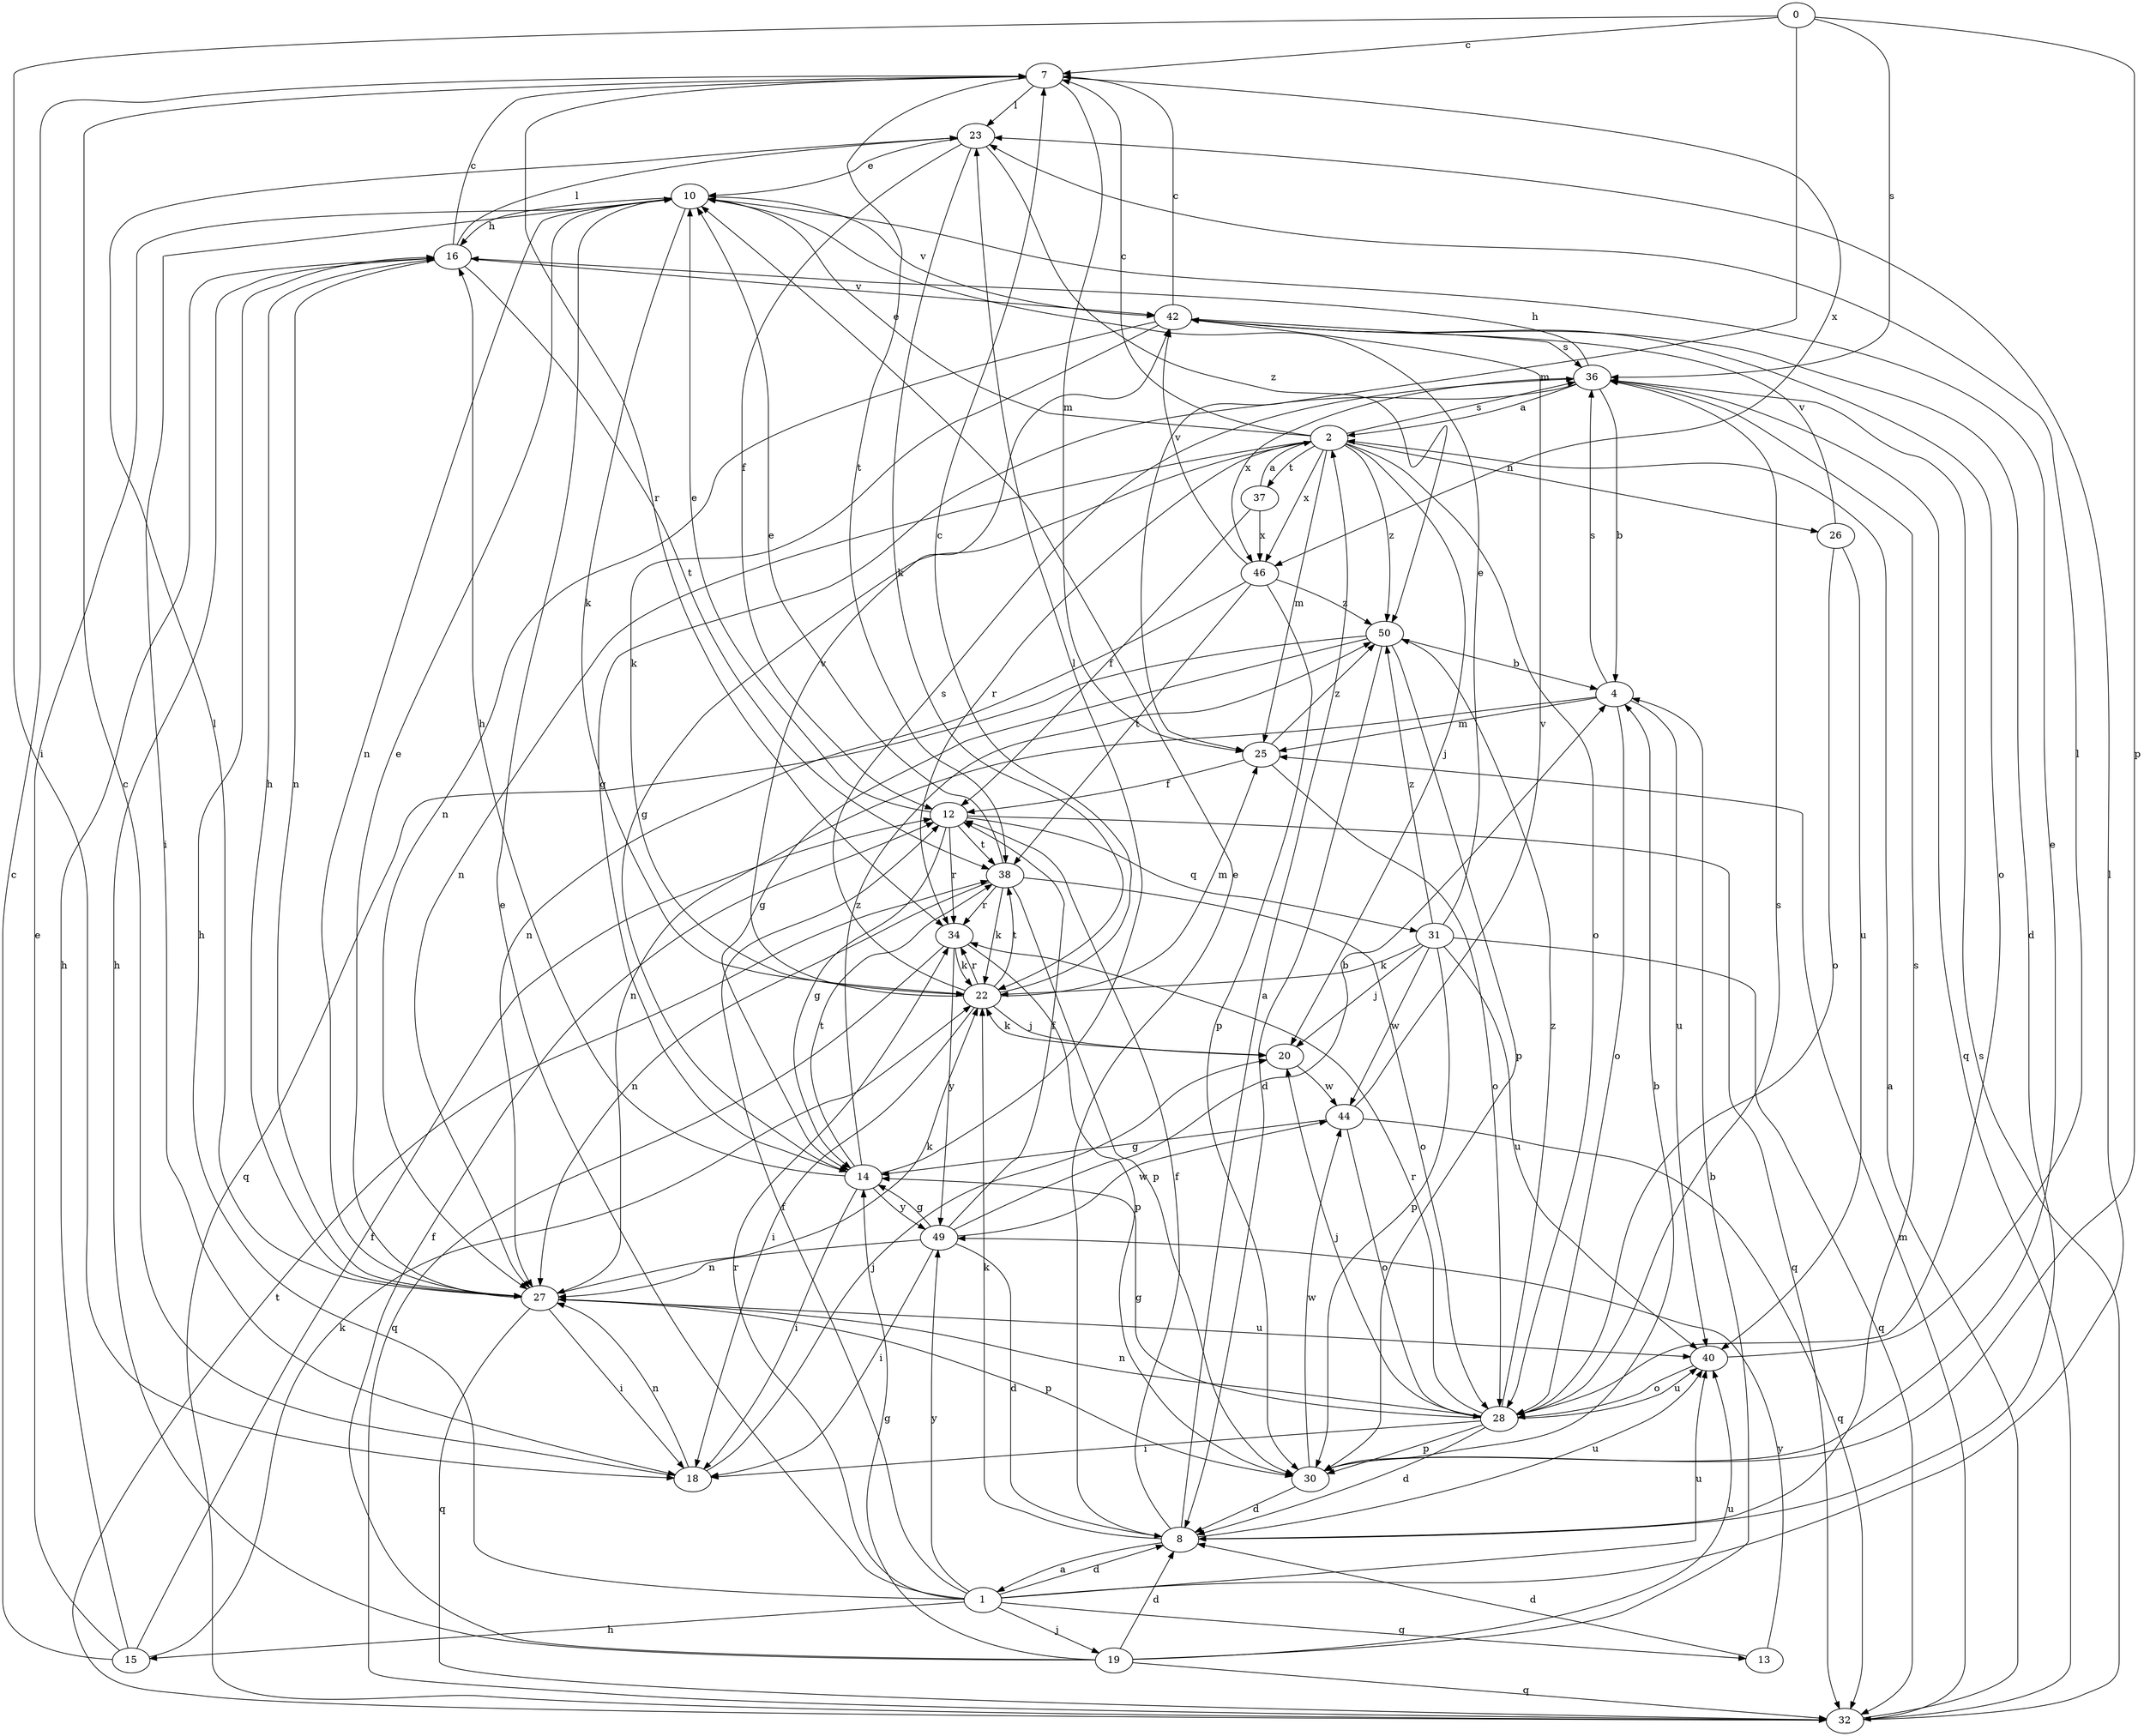 strict digraph  {
0;
1;
2;
4;
7;
8;
10;
12;
13;
14;
15;
16;
18;
19;
20;
22;
23;
25;
26;
27;
28;
30;
31;
32;
34;
36;
37;
38;
40;
42;
44;
46;
49;
50;
0 -> 7  [label=c];
0 -> 18  [label=i];
0 -> 25  [label=m];
0 -> 30  [label=p];
0 -> 36  [label=s];
1 -> 8  [label=d];
1 -> 10  [label=e];
1 -> 12  [label=f];
1 -> 13  [label=g];
1 -> 15  [label=h];
1 -> 16  [label=h];
1 -> 19  [label=j];
1 -> 23  [label=l];
1 -> 34  [label=r];
1 -> 40  [label=u];
1 -> 49  [label=y];
2 -> 7  [label=c];
2 -> 10  [label=e];
2 -> 14  [label=g];
2 -> 20  [label=j];
2 -> 25  [label=m];
2 -> 26  [label=n];
2 -> 27  [label=n];
2 -> 28  [label=o];
2 -> 34  [label=r];
2 -> 36  [label=s];
2 -> 37  [label=t];
2 -> 46  [label=x];
2 -> 50  [label=z];
4 -> 25  [label=m];
4 -> 27  [label=n];
4 -> 28  [label=o];
4 -> 36  [label=s];
4 -> 40  [label=u];
7 -> 23  [label=l];
7 -> 25  [label=m];
7 -> 34  [label=r];
7 -> 38  [label=t];
7 -> 46  [label=x];
8 -> 1  [label=a];
8 -> 2  [label=a];
8 -> 10  [label=e];
8 -> 12  [label=f];
8 -> 22  [label=k];
8 -> 36  [label=s];
8 -> 40  [label=u];
10 -> 16  [label=h];
10 -> 18  [label=i];
10 -> 22  [label=k];
10 -> 27  [label=n];
10 -> 42  [label=v];
12 -> 10  [label=e];
12 -> 14  [label=g];
12 -> 31  [label=q];
12 -> 32  [label=q];
12 -> 34  [label=r];
12 -> 38  [label=t];
13 -> 8  [label=d];
13 -> 49  [label=y];
14 -> 16  [label=h];
14 -> 18  [label=i];
14 -> 23  [label=l];
14 -> 38  [label=t];
14 -> 49  [label=y];
14 -> 50  [label=z];
15 -> 7  [label=c];
15 -> 10  [label=e];
15 -> 12  [label=f];
15 -> 16  [label=h];
15 -> 22  [label=k];
16 -> 7  [label=c];
16 -> 23  [label=l];
16 -> 27  [label=n];
16 -> 38  [label=t];
16 -> 42  [label=v];
18 -> 7  [label=c];
18 -> 20  [label=j];
18 -> 27  [label=n];
19 -> 4  [label=b];
19 -> 8  [label=d];
19 -> 12  [label=f];
19 -> 14  [label=g];
19 -> 16  [label=h];
19 -> 32  [label=q];
19 -> 40  [label=u];
20 -> 22  [label=k];
20 -> 44  [label=w];
22 -> 7  [label=c];
22 -> 18  [label=i];
22 -> 20  [label=j];
22 -> 25  [label=m];
22 -> 34  [label=r];
22 -> 36  [label=s];
22 -> 38  [label=t];
22 -> 42  [label=v];
23 -> 10  [label=e];
23 -> 12  [label=f];
23 -> 22  [label=k];
23 -> 50  [label=z];
25 -> 12  [label=f];
25 -> 28  [label=o];
25 -> 50  [label=z];
26 -> 28  [label=o];
26 -> 40  [label=u];
26 -> 42  [label=v];
27 -> 10  [label=e];
27 -> 16  [label=h];
27 -> 18  [label=i];
27 -> 22  [label=k];
27 -> 23  [label=l];
27 -> 30  [label=p];
27 -> 32  [label=q];
27 -> 40  [label=u];
28 -> 8  [label=d];
28 -> 14  [label=g];
28 -> 18  [label=i];
28 -> 20  [label=j];
28 -> 27  [label=n];
28 -> 30  [label=p];
28 -> 34  [label=r];
28 -> 36  [label=s];
28 -> 40  [label=u];
28 -> 50  [label=z];
30 -> 4  [label=b];
30 -> 8  [label=d];
30 -> 10  [label=e];
30 -> 44  [label=w];
31 -> 10  [label=e];
31 -> 20  [label=j];
31 -> 22  [label=k];
31 -> 30  [label=p];
31 -> 32  [label=q];
31 -> 40  [label=u];
31 -> 44  [label=w];
31 -> 50  [label=z];
32 -> 2  [label=a];
32 -> 25  [label=m];
32 -> 36  [label=s];
32 -> 38  [label=t];
34 -> 22  [label=k];
34 -> 30  [label=p];
34 -> 32  [label=q];
34 -> 49  [label=y];
36 -> 2  [label=a];
36 -> 4  [label=b];
36 -> 14  [label=g];
36 -> 16  [label=h];
36 -> 32  [label=q];
36 -> 46  [label=x];
37 -> 2  [label=a];
37 -> 12  [label=f];
37 -> 46  [label=x];
38 -> 10  [label=e];
38 -> 22  [label=k];
38 -> 27  [label=n];
38 -> 28  [label=o];
38 -> 30  [label=p];
38 -> 34  [label=r];
40 -> 23  [label=l];
40 -> 28  [label=o];
42 -> 7  [label=c];
42 -> 8  [label=d];
42 -> 22  [label=k];
42 -> 27  [label=n];
42 -> 28  [label=o];
42 -> 36  [label=s];
44 -> 14  [label=g];
44 -> 28  [label=o];
44 -> 32  [label=q];
44 -> 42  [label=v];
46 -> 27  [label=n];
46 -> 30  [label=p];
46 -> 38  [label=t];
46 -> 42  [label=v];
46 -> 50  [label=z];
49 -> 4  [label=b];
49 -> 8  [label=d];
49 -> 12  [label=f];
49 -> 14  [label=g];
49 -> 18  [label=i];
49 -> 27  [label=n];
49 -> 44  [label=w];
50 -> 4  [label=b];
50 -> 8  [label=d];
50 -> 14  [label=g];
50 -> 30  [label=p];
50 -> 32  [label=q];
}
